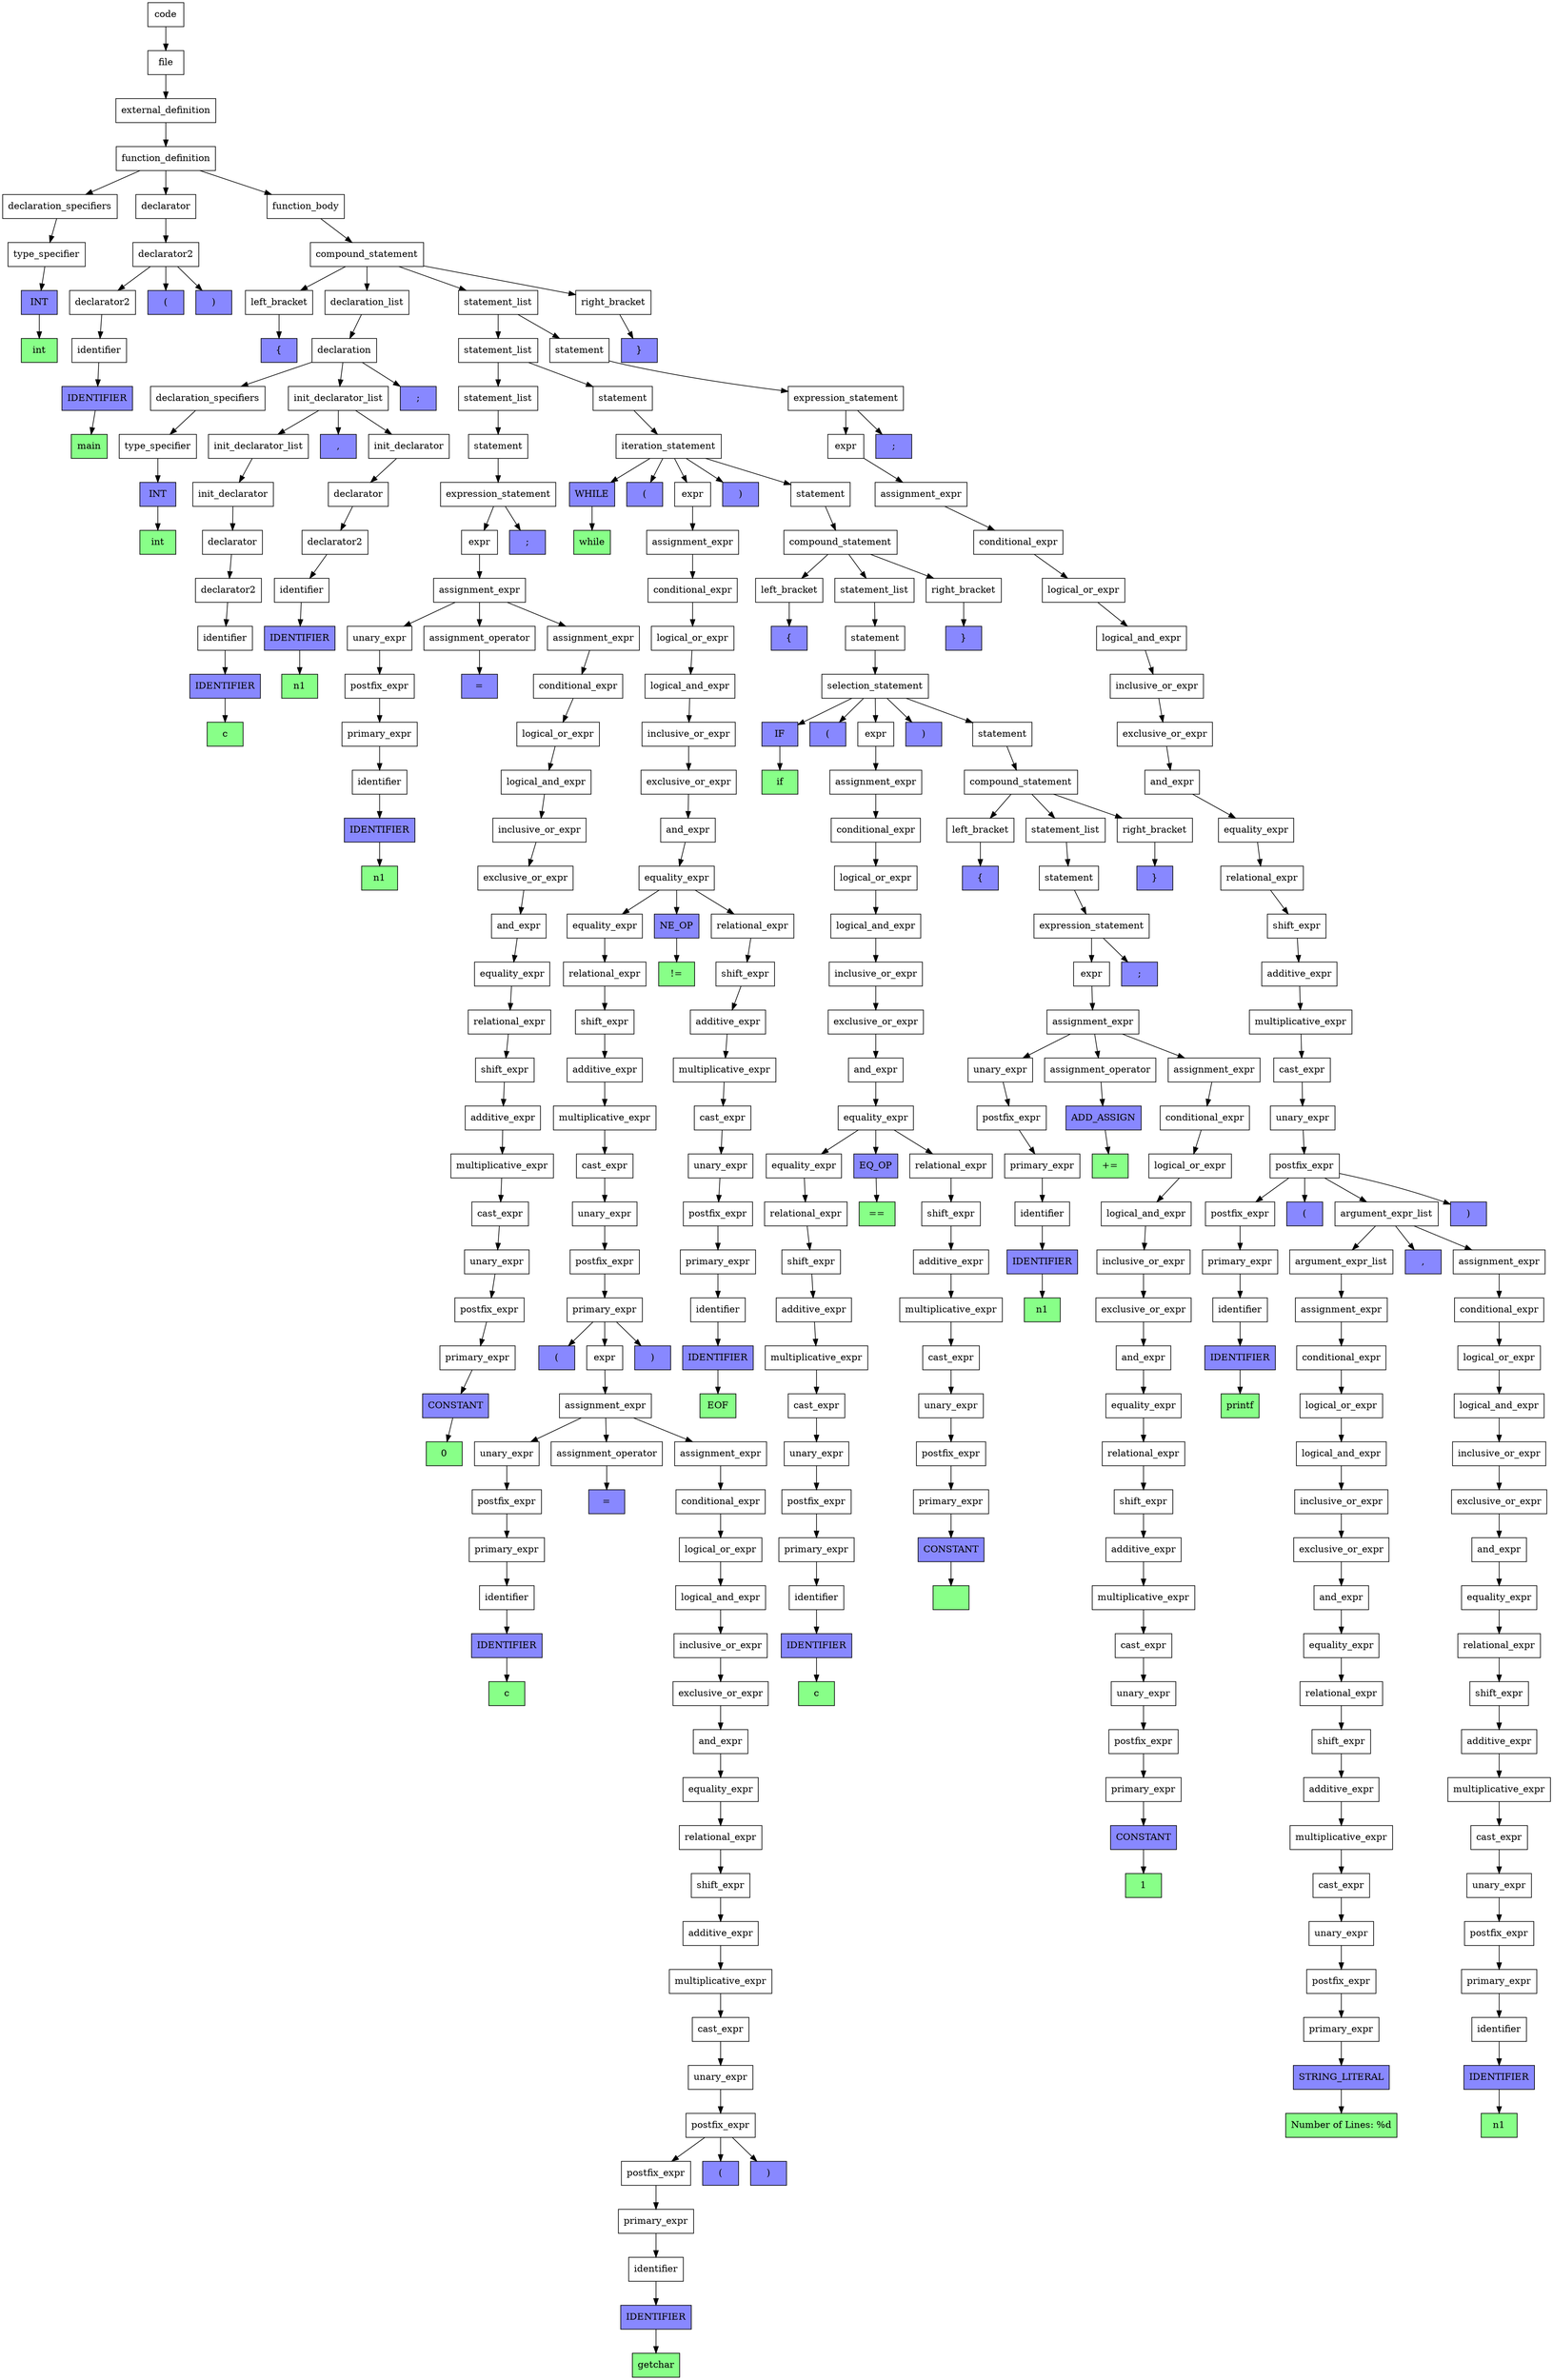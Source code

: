 digraph AST {
    node [shape=box];
    {
        rank=same; 
        1 [label="code"];
    }
    {
        rank=same; 
        2 [label="file"];
    }
    {
        rank=same; 
        3 [label="external_definition"];
    }
    {
        rank=same; 
        4 [label="function_definition"];
    }
    {
        rank=same; 
        5 [label="declaration_specifiers"];
        9 [label="declarator"];
        17 [label="function_body"];
    }
    {
        rank=same; 
        6 [label="type_specifier"];
        10 [label="declarator2"];
        18 [label="compound_statement"];
    }
    {
        rank=same; 
        7 [label="INT", style=filled, fillcolor="#8888ff"];
        11 [label="declarator2"];
        15 [label="(", style=filled, fillcolor="#8888ff"];
        16 [label=")", style=filled, fillcolor="#8888ff"];
        19 [label="left_bracket"];
        21 [label="declaration_list"];
        43 [label="statement_list"];
        299 [label="right_bracket"];
    }
    {
        rank=same; 
        8 [label="int", style=filled, fillcolor="#88ff88"];
        12 [label="identifier"];
        20 [label="{", style=filled, fillcolor="#8888ff"];
        22 [label="declaration"];
        44 [label="statement_list"];
        233 [label="statement"];
        300 [label="}", style=filled, fillcolor="#8888ff"];
    }
    {
        rank=same; 
        13 [label="IDENTIFIER", style=filled, fillcolor="#8888ff"];
        23 [label="declaration_specifiers"];
        27 [label="init_declarator_list"];
        42 [label=";", style=filled, fillcolor="#8888ff"];
        45 [label="statement_list"];
        77 [label="statement"];
        234 [label="expression_statement"];
    }
    {
        rank=same; 
        14 [label="main", style=filled, fillcolor="#88ff88"];
        24 [label="type_specifier"];
        28 [label="init_declarator_list"];
        35 [label=",", style=filled, fillcolor="#8888ff"];
        36 [label="init_declarator"];
        46 [label="statement"];
        78 [label="iteration_statement"];
        235 [label="expr"];
        298 [label=";", style=filled, fillcolor="#8888ff"];
    }
    {
        rank=same; 
        25 [label="INT", style=filled, fillcolor="#8888ff"];
        29 [label="init_declarator"];
        37 [label="declarator"];
        47 [label="expression_statement"];
        79 [label="WHILE", style=filled, fillcolor="#8888ff"];
        81 [label="(", style=filled, fillcolor="#8888ff"];
        82 [label="expr"];
        147 [label=")", style=filled, fillcolor="#8888ff"];
        148 [label="statement"];
        236 [label="assignment_expr"];
    }
    {
        rank=same; 
        26 [label="int", style=filled, fillcolor="#88ff88"];
        30 [label="declarator"];
        38 [label="declarator2"];
        48 [label="expr"];
        76 [label=";", style=filled, fillcolor="#8888ff"];
        80 [label="while", style=filled, fillcolor="#88ff88"];
        83 [label="assignment_expr"];
        149 [label="compound_statement"];
        237 [label="conditional_expr"];
    }
    {
        rank=same; 
        31 [label="declarator2"];
        39 [label="identifier"];
        49 [label="assignment_expr"];
        84 [label="conditional_expr"];
        150 [label="left_bracket"];
        152 [label="statement_list"];
        231 [label="right_bracket"];
        238 [label="logical_or_expr"];
    }
    {
        rank=same; 
        32 [label="identifier"];
        40 [label="IDENTIFIER", style=filled, fillcolor="#8888ff"];
        50 [label="unary_expr"];
        56 [label="assignment_operator"];
        58 [label="assignment_expr"];
        85 [label="logical_or_expr"];
        151 [label="{", style=filled, fillcolor="#8888ff"];
        153 [label="statement"];
        232 [label="}", style=filled, fillcolor="#8888ff"];
        239 [label="logical_and_expr"];
    }
    {
        rank=same; 
        33 [label="IDENTIFIER", style=filled, fillcolor="#8888ff"];
        41 [label="n1", style=filled, fillcolor="#88ff88"];
        51 [label="postfix_expr"];
        57 [label="=", style=filled, fillcolor="#8888ff"];
        59 [label="conditional_expr"];
        86 [label="logical_and_expr"];
        154 [label="selection_statement"];
        240 [label="inclusive_or_expr"];
    }
    {
        rank=same; 
        34 [label="c", style=filled, fillcolor="#88ff88"];
        52 [label="primary_expr"];
        60 [label="logical_or_expr"];
        87 [label="inclusive_or_expr"];
        155 [label="IF", style=filled, fillcolor="#8888ff"];
        157 [label="(", style=filled, fillcolor="#8888ff"];
        158 [label="expr"];
        191 [label=")", style=filled, fillcolor="#8888ff"];
        192 [label="statement"];
        241 [label="exclusive_or_expr"];
    }
    {
        rank=same; 
        53 [label="identifier"];
        61 [label="logical_and_expr"];
        88 [label="exclusive_or_expr"];
        156 [label="if", style=filled, fillcolor="#88ff88"];
        159 [label="assignment_expr"];
        193 [label="compound_statement"];
        242 [label="and_expr"];
    }
    {
        rank=same; 
        54 [label="IDENTIFIER", style=filled, fillcolor="#8888ff"];
        62 [label="inclusive_or_expr"];
        89 [label="and_expr"];
        160 [label="conditional_expr"];
        194 [label="left_bracket"];
        196 [label="statement_list"];
        229 [label="right_bracket"];
        243 [label="equality_expr"];
    }
    {
        rank=same; 
        55 [label="n1", style=filled, fillcolor="#88ff88"];
        63 [label="exclusive_or_expr"];
        90 [label="equality_expr"];
        161 [label="logical_or_expr"];
        195 [label="{", style=filled, fillcolor="#8888ff"];
        197 [label="statement"];
        230 [label="}", style=filled, fillcolor="#8888ff"];
        244 [label="relational_expr"];
    }
    {
        rank=same; 
        64 [label="and_expr"];
        91 [label="equality_expr"];
        134 [label="NE_OP", style=filled, fillcolor="#8888ff"];
        136 [label="relational_expr"];
        162 [label="logical_and_expr"];
        198 [label="expression_statement"];
        245 [label="shift_expr"];
    }
    {
        rank=same; 
        65 [label="equality_expr"];
        92 [label="relational_expr"];
        135 [label="!=", style=filled, fillcolor="#88ff88"];
        137 [label="shift_expr"];
        163 [label="inclusive_or_expr"];
        199 [label="expr"];
        228 [label=";", style=filled, fillcolor="#8888ff"];
        246 [label="additive_expr"];
    }
    {
        rank=same; 
        66 [label="relational_expr"];
        93 [label="shift_expr"];
        138 [label="additive_expr"];
        164 [label="exclusive_or_expr"];
        200 [label="assignment_expr"];
        247 [label="multiplicative_expr"];
    }
    {
        rank=same; 
        67 [label="shift_expr"];
        94 [label="additive_expr"];
        139 [label="multiplicative_expr"];
        165 [label="and_expr"];
        201 [label="unary_expr"];
        207 [label="assignment_operator"];
        210 [label="assignment_expr"];
        248 [label="cast_expr"];
    }
    {
        rank=same; 
        68 [label="additive_expr"];
        95 [label="multiplicative_expr"];
        140 [label="cast_expr"];
        166 [label="equality_expr"];
        202 [label="postfix_expr"];
        208 [label="ADD_ASSIGN", style=filled, fillcolor="#8888ff"];
        211 [label="conditional_expr"];
        249 [label="unary_expr"];
    }
    {
        rank=same; 
        69 [label="multiplicative_expr"];
        96 [label="cast_expr"];
        141 [label="unary_expr"];
        167 [label="equality_expr"];
        179 [label="EQ_OP", style=filled, fillcolor="#8888ff"];
        181 [label="relational_expr"];
        203 [label="primary_expr"];
        209 [label="+=", style=filled, fillcolor="#88ff88"];
        212 [label="logical_or_expr"];
        250 [label="postfix_expr"];
    }
    {
        rank=same; 
        70 [label="cast_expr"];
        97 [label="unary_expr"];
        142 [label="postfix_expr"];
        168 [label="relational_expr"];
        180 [label="==", style=filled, fillcolor="#88ff88"];
        182 [label="shift_expr"];
        204 [label="identifier"];
        213 [label="logical_and_expr"];
        251 [label="postfix_expr"];
        256 [label="(", style=filled, fillcolor="#8888ff"];
        257 [label="argument_expr_list"];
        297 [label=")", style=filled, fillcolor="#8888ff"];
    }
    {
        rank=same; 
        71 [label="unary_expr"];
        98 [label="postfix_expr"];
        143 [label="primary_expr"];
        169 [label="shift_expr"];
        183 [label="additive_expr"];
        205 [label="IDENTIFIER", style=filled, fillcolor="#8888ff"];
        214 [label="inclusive_or_expr"];
        252 [label="primary_expr"];
        258 [label="argument_expr_list"];
        277 [label=",", style=filled, fillcolor="#8888ff"];
        278 [label="assignment_expr"];
    }
    {
        rank=same; 
        72 [label="postfix_expr"];
        99 [label="primary_expr"];
        144 [label="identifier"];
        170 [label="additive_expr"];
        184 [label="multiplicative_expr"];
        206 [label="n1", style=filled, fillcolor="#88ff88"];
        215 [label="exclusive_or_expr"];
        253 [label="identifier"];
        259 [label="assignment_expr"];
        279 [label="conditional_expr"];
    }
    {
        rank=same; 
        73 [label="primary_expr"];
        100 [label="(", style=filled, fillcolor="#8888ff"];
        101 [label="expr"];
        133 [label=")", style=filled, fillcolor="#8888ff"];
        145 [label="IDENTIFIER", style=filled, fillcolor="#8888ff"];
        171 [label="multiplicative_expr"];
        185 [label="cast_expr"];
        216 [label="and_expr"];
        254 [label="IDENTIFIER", style=filled, fillcolor="#8888ff"];
        260 [label="conditional_expr"];
        280 [label="logical_or_expr"];
    }
    {
        rank=same; 
        74 [label="CONSTANT", style=filled, fillcolor="#8888ff"];
        102 [label="assignment_expr"];
        146 [label="EOF", style=filled, fillcolor="#88ff88"];
        172 [label="cast_expr"];
        186 [label="unary_expr"];
        217 [label="equality_expr"];
        255 [label="printf", style=filled, fillcolor="#88ff88"];
        261 [label="logical_or_expr"];
        281 [label="logical_and_expr"];
    }
    {
        rank=same; 
        75 [label="0", style=filled, fillcolor="#88ff88"];
        103 [label="unary_expr"];
        109 [label="assignment_operator"];
        111 [label="assignment_expr"];
        173 [label="unary_expr"];
        187 [label="postfix_expr"];
        218 [label="relational_expr"];
        262 [label="logical_and_expr"];
        282 [label="inclusive_or_expr"];
    }
    {
        rank=same; 
        104 [label="postfix_expr"];
        110 [label="=", style=filled, fillcolor="#8888ff"];
        112 [label="conditional_expr"];
        174 [label="postfix_expr"];
        188 [label="primary_expr"];
        219 [label="shift_expr"];
        263 [label="inclusive_or_expr"];
        283 [label="exclusive_or_expr"];
    }
    {
        rank=same; 
        105 [label="primary_expr"];
        113 [label="logical_or_expr"];
        175 [label="primary_expr"];
        189 [label="CONSTANT", style=filled, fillcolor="#8888ff"];
        220 [label="additive_expr"];
        264 [label="exclusive_or_expr"];
        284 [label="and_expr"];
    }
    {
        rank=same; 
        106 [label="identifier"];
        114 [label="logical_and_expr"];
        176 [label="identifier"];
        190 [label="\n", style=filled, fillcolor="#88ff88"];
        221 [label="multiplicative_expr"];
        265 [label="and_expr"];
        285 [label="equality_expr"];
    }
    {
        rank=same; 
        107 [label="IDENTIFIER", style=filled, fillcolor="#8888ff"];
        115 [label="inclusive_or_expr"];
        177 [label="IDENTIFIER", style=filled, fillcolor="#8888ff"];
        222 [label="cast_expr"];
        266 [label="equality_expr"];
        286 [label="relational_expr"];
    }
    {
        rank=same; 
        108 [label="c", style=filled, fillcolor="#88ff88"];
        116 [label="exclusive_or_expr"];
        178 [label="c", style=filled, fillcolor="#88ff88"];
        223 [label="unary_expr"];
        267 [label="relational_expr"];
        287 [label="shift_expr"];
    }
    {
        rank=same; 
        117 [label="and_expr"];
        224 [label="postfix_expr"];
        268 [label="shift_expr"];
        288 [label="additive_expr"];
    }
    {
        rank=same; 
        118 [label="equality_expr"];
        225 [label="primary_expr"];
        269 [label="additive_expr"];
        289 [label="multiplicative_expr"];
    }
    {
        rank=same; 
        119 [label="relational_expr"];
        226 [label="CONSTANT", style=filled, fillcolor="#8888ff"];
        270 [label="multiplicative_expr"];
        290 [label="cast_expr"];
    }
    {
        rank=same; 
        120 [label="shift_expr"];
        227 [label="1", style=filled, fillcolor="#88ff88"];
        271 [label="cast_expr"];
        291 [label="unary_expr"];
    }
    {
        rank=same; 
        121 [label="additive_expr"];
        272 [label="unary_expr"];
        292 [label="postfix_expr"];
    }
    {
        rank=same; 
        122 [label="multiplicative_expr"];
        273 [label="postfix_expr"];
        293 [label="primary_expr"];
    }
    {
        rank=same; 
        123 [label="cast_expr"];
        274 [label="primary_expr"];
        294 [label="identifier"];
    }
    {
        rank=same; 
        124 [label="unary_expr"];
        275 [label="STRING_LITERAL", style=filled, fillcolor="#8888ff"];
        295 [label="IDENTIFIER", style=filled, fillcolor="#8888ff"];
    }
    {
        rank=same; 
        125 [label="postfix_expr"];
        276 [label="Number of Lines: %d\n", style=filled, fillcolor="#88ff88"];
        296 [label="n1", style=filled, fillcolor="#88ff88"];
    }
    {
        rank=same; 
        126 [label="postfix_expr"];
        131 [label="(", style=filled, fillcolor="#8888ff"];
        132 [label=")", style=filled, fillcolor="#8888ff"];
    }
    {
        rank=same; 
        127 [label="primary_expr"];
    }
    {
        rank=same; 
        128 [label="identifier"];
    }
    {
        rank=same; 
        129 [label="IDENTIFIER", style=filled, fillcolor="#8888ff"];
    }
    {
        rank=same; 
        130 [label="getchar", style=filled, fillcolor="#88ff88"];
    }
    1 -> 2;
    2 -> 3;
    3 -> 4;
    4 -> 5;
    4 -> 9;
    4 -> 17;
    5 -> 6;
    9 -> 10;
    17 -> 18;
    6 -> 7;
    10 -> 11;
    10 -> 15;
    10 -> 16;
    18 -> 19;
    18 -> 21;
    18 -> 43;
    18 -> 299;
    7 -> 8;
    11 -> 12;
    19 -> 20;
    21 -> 22;
    43 -> 44;
    43 -> 233;
    299 -> 300;
    12 -> 13;
    22 -> 23;
    22 -> 27;
    22 -> 42;
    44 -> 45;
    44 -> 77;
    233 -> 234;
    13 -> 14;
    23 -> 24;
    27 -> 28;
    27 -> 35;
    27 -> 36;
    45 -> 46;
    77 -> 78;
    234 -> 235;
    234 -> 298;
    24 -> 25;
    28 -> 29;
    36 -> 37;
    46 -> 47;
    78 -> 79;
    78 -> 81;
    78 -> 82;
    78 -> 147;
    78 -> 148;
    235 -> 236;
    25 -> 26;
    29 -> 30;
    37 -> 38;
    47 -> 48;
    47 -> 76;
    79 -> 80;
    82 -> 83;
    148 -> 149;
    236 -> 237;
    30 -> 31;
    38 -> 39;
    48 -> 49;
    83 -> 84;
    149 -> 150;
    149 -> 152;
    149 -> 231;
    237 -> 238;
    31 -> 32;
    39 -> 40;
    49 -> 50;
    49 -> 56;
    49 -> 58;
    84 -> 85;
    150 -> 151;
    152 -> 153;
    231 -> 232;
    238 -> 239;
    32 -> 33;
    40 -> 41;
    50 -> 51;
    56 -> 57;
    58 -> 59;
    85 -> 86;
    153 -> 154;
    239 -> 240;
    33 -> 34;
    51 -> 52;
    59 -> 60;
    86 -> 87;
    154 -> 155;
    154 -> 157;
    154 -> 158;
    154 -> 191;
    154 -> 192;
    240 -> 241;
    52 -> 53;
    60 -> 61;
    87 -> 88;
    155 -> 156;
    158 -> 159;
    192 -> 193;
    241 -> 242;
    53 -> 54;
    61 -> 62;
    88 -> 89;
    159 -> 160;
    193 -> 194;
    193 -> 196;
    193 -> 229;
    242 -> 243;
    54 -> 55;
    62 -> 63;
    89 -> 90;
    160 -> 161;
    194 -> 195;
    196 -> 197;
    229 -> 230;
    243 -> 244;
    63 -> 64;
    90 -> 91;
    90 -> 134;
    90 -> 136;
    161 -> 162;
    197 -> 198;
    244 -> 245;
    64 -> 65;
    91 -> 92;
    134 -> 135;
    136 -> 137;
    162 -> 163;
    198 -> 199;
    198 -> 228;
    245 -> 246;
    65 -> 66;
    92 -> 93;
    137 -> 138;
    163 -> 164;
    199 -> 200;
    246 -> 247;
    66 -> 67;
    93 -> 94;
    138 -> 139;
    164 -> 165;
    200 -> 201;
    200 -> 207;
    200 -> 210;
    247 -> 248;
    67 -> 68;
    94 -> 95;
    139 -> 140;
    165 -> 166;
    201 -> 202;
    207 -> 208;
    210 -> 211;
    248 -> 249;
    68 -> 69;
    95 -> 96;
    140 -> 141;
    166 -> 167;
    166 -> 179;
    166 -> 181;
    202 -> 203;
    208 -> 209;
    211 -> 212;
    249 -> 250;
    69 -> 70;
    96 -> 97;
    141 -> 142;
    167 -> 168;
    179 -> 180;
    181 -> 182;
    203 -> 204;
    212 -> 213;
    250 -> 251;
    250 -> 256;
    250 -> 257;
    250 -> 297;
    70 -> 71;
    97 -> 98;
    142 -> 143;
    168 -> 169;
    182 -> 183;
    204 -> 205;
    213 -> 214;
    251 -> 252;
    257 -> 258;
    257 -> 277;
    257 -> 278;
    71 -> 72;
    98 -> 99;
    143 -> 144;
    169 -> 170;
    183 -> 184;
    205 -> 206;
    214 -> 215;
    252 -> 253;
    258 -> 259;
    278 -> 279;
    72 -> 73;
    99 -> 100;
    99 -> 101;
    99 -> 133;
    144 -> 145;
    170 -> 171;
    184 -> 185;
    215 -> 216;
    253 -> 254;
    259 -> 260;
    279 -> 280;
    73 -> 74;
    101 -> 102;
    145 -> 146;
    171 -> 172;
    185 -> 186;
    216 -> 217;
    254 -> 255;
    260 -> 261;
    280 -> 281;
    74 -> 75;
    102 -> 103;
    102 -> 109;
    102 -> 111;
    172 -> 173;
    186 -> 187;
    217 -> 218;
    261 -> 262;
    281 -> 282;
    103 -> 104;
    109 -> 110;
    111 -> 112;
    173 -> 174;
    187 -> 188;
    218 -> 219;
    262 -> 263;
    282 -> 283;
    104 -> 105;
    112 -> 113;
    174 -> 175;
    188 -> 189;
    219 -> 220;
    263 -> 264;
    283 -> 284;
    105 -> 106;
    113 -> 114;
    175 -> 176;
    189 -> 190;
    220 -> 221;
    264 -> 265;
    284 -> 285;
    106 -> 107;
    114 -> 115;
    176 -> 177;
    221 -> 222;
    265 -> 266;
    285 -> 286;
    107 -> 108;
    115 -> 116;
    177 -> 178;
    222 -> 223;
    266 -> 267;
    286 -> 287;
    116 -> 117;
    223 -> 224;
    267 -> 268;
    287 -> 288;
    117 -> 118;
    224 -> 225;
    268 -> 269;
    288 -> 289;
    118 -> 119;
    225 -> 226;
    269 -> 270;
    289 -> 290;
    119 -> 120;
    226 -> 227;
    270 -> 271;
    290 -> 291;
    120 -> 121;
    271 -> 272;
    291 -> 292;
    121 -> 122;
    272 -> 273;
    292 -> 293;
    122 -> 123;
    273 -> 274;
    293 -> 294;
    123 -> 124;
    274 -> 275;
    294 -> 295;
    124 -> 125;
    275 -> 276;
    295 -> 296;
    125 -> 126;
    125 -> 131;
    125 -> 132;
    126 -> 127;
    127 -> 128;
    128 -> 129;
    129 -> 130;
}
